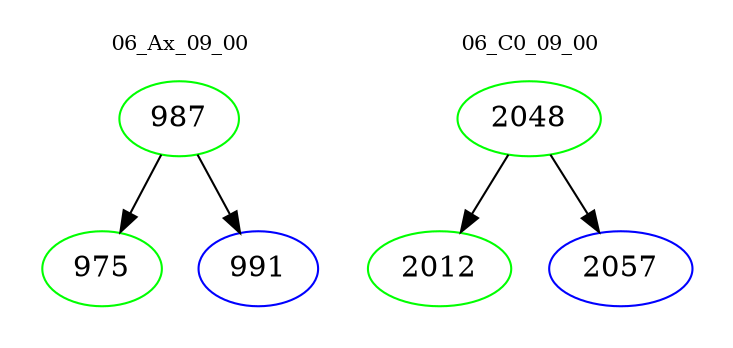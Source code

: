 digraph{
subgraph cluster_0 {
color = white
label = "06_Ax_09_00";
fontsize=10;
T0_987 [label="987", color="green"]
T0_987 -> T0_975 [color="black"]
T0_975 [label="975", color="green"]
T0_987 -> T0_991 [color="black"]
T0_991 [label="991", color="blue"]
}
subgraph cluster_1 {
color = white
label = "06_C0_09_00";
fontsize=10;
T1_2048 [label="2048", color="green"]
T1_2048 -> T1_2012 [color="black"]
T1_2012 [label="2012", color="green"]
T1_2048 -> T1_2057 [color="black"]
T1_2057 [label="2057", color="blue"]
}
}
